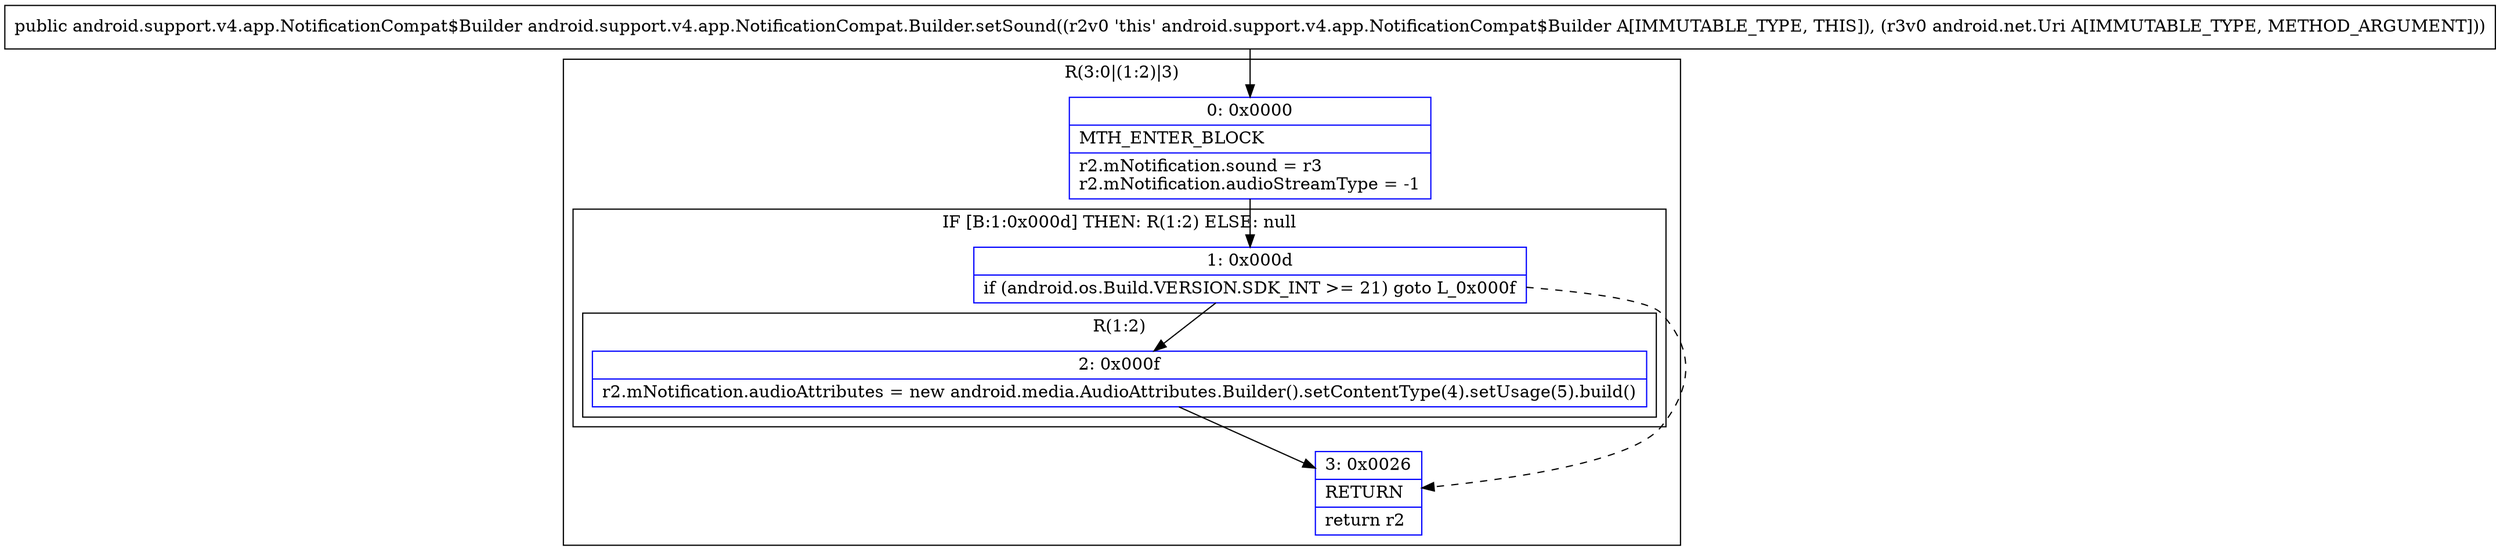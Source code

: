 digraph "CFG forandroid.support.v4.app.NotificationCompat.Builder.setSound(Landroid\/net\/Uri;)Landroid\/support\/v4\/app\/NotificationCompat$Builder;" {
subgraph cluster_Region_1661564223 {
label = "R(3:0|(1:2)|3)";
node [shape=record,color=blue];
Node_0 [shape=record,label="{0\:\ 0x0000|MTH_ENTER_BLOCK\l|r2.mNotification.sound = r3\lr2.mNotification.audioStreamType = \-1\l}"];
subgraph cluster_IfRegion_2121002773 {
label = "IF [B:1:0x000d] THEN: R(1:2) ELSE: null";
node [shape=record,color=blue];
Node_1 [shape=record,label="{1\:\ 0x000d|if (android.os.Build.VERSION.SDK_INT \>= 21) goto L_0x000f\l}"];
subgraph cluster_Region_1423524578 {
label = "R(1:2)";
node [shape=record,color=blue];
Node_2 [shape=record,label="{2\:\ 0x000f|r2.mNotification.audioAttributes = new android.media.AudioAttributes.Builder().setContentType(4).setUsage(5).build()\l}"];
}
}
Node_3 [shape=record,label="{3\:\ 0x0026|RETURN\l|return r2\l}"];
}
MethodNode[shape=record,label="{public android.support.v4.app.NotificationCompat$Builder android.support.v4.app.NotificationCompat.Builder.setSound((r2v0 'this' android.support.v4.app.NotificationCompat$Builder A[IMMUTABLE_TYPE, THIS]), (r3v0 android.net.Uri A[IMMUTABLE_TYPE, METHOD_ARGUMENT])) }"];
MethodNode -> Node_0;
Node_0 -> Node_1;
Node_1 -> Node_2;
Node_1 -> Node_3[style=dashed];
Node_2 -> Node_3;
}

